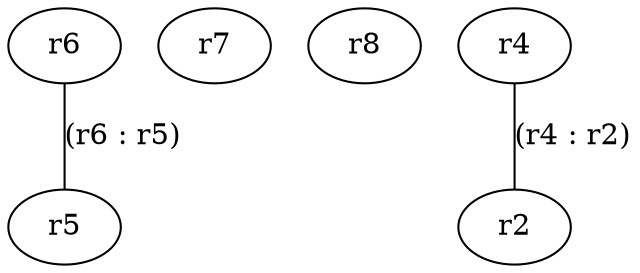 graph G {
  1 [ label="r6" ];
  2 [ label="r7" ];
  3 [ label="r8" ];
  4 [ label="r2" ];
  5 [ label="r4" ];
  6 [ label="r5" ];
  5 -- 4 [ label="(r4 : r2)" ];
  1 -- 6 [ label="(r6 : r5)" ];
}
